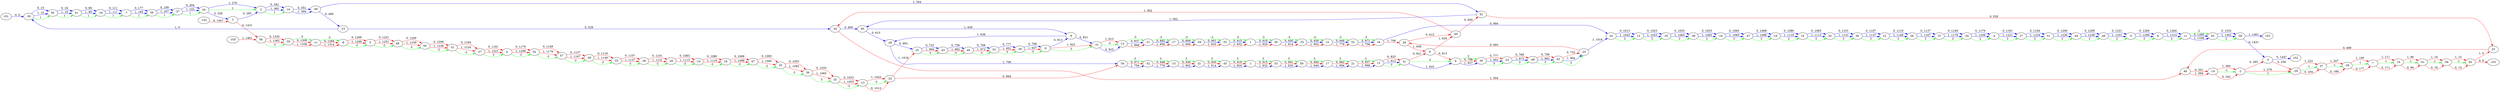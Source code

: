 digraph G
{
rankdir = LR
101 -> -50[label="0, 0" color=blue]
50 -> -101[label="0, 0" color=red]
-50 -> 56[label="0, 15" color=blue]
-56 -> 50[label="0, 15" color=red]
56 -> 41[label="0, 16" color=blue]
-41 -> -56[label="0, 16" color=red]
41 -> -19[label="0, 90" color=blue]
19 -> -41[label="0, 90" color=red]
-19 -> -7[label="0, 111" color=blue]
7 -> 19[label="0, 111" color=red]
-7 -> 39[label="0, 177" color=blue]
-39 -> 7[label="0, 177" color=red]
39 -> -37[label="0, 189" color=blue]
37 -> -39[label="0, 189" color=red]
-37 -> 29[label="0, 204" color=blue]
-29 -> 37[label="0, 204" color=red]
29 -> 3[label="0, 258" color=blue]
-3 -> -29[label="0, 258" color=red]
3 -> 2[label="0, 285" color=blue]
-2 -> -3[label="0, 285" color=red]
2 -> 14[label="0, 342" color=blue]
-14 -> -2[label="0, 342" color=red]
14 -> -46[label="0, 351" color=blue]
46 -> -14[label="0, 351" color=red]
-46 -> -23[label="0, 489" color=blue]
23 -> 46[label="0, 489" color=red]
-23 -> -42[label="0, 529" color=blue]
42 -> 23[label="0, 529" color=red]
-42 -> 40[label="0, 600" color=blue]
-40 -> 42[label="0, 600" color=red]
40 -> -28[label="0, 615" color=blue]
28 -> -40[label="0, 615" color=red]
-28 -> 25[label="0, 693" color=blue]
-25 -> 28[label="0, 693" color=red]
25 -> -43[label="0, 732" color=blue]
43 -> -25[label="0, 732" color=red]
-43 -> 49[label="0, 756" color=blue]
-49 -> 43[label="0, 756" color=red]
49 -> 33[label="0, 768" color=blue]
-33 -> -49[label="0, 768" color=red]
33 -> -30[label="0, 777" color=blue]
30 -> -33[label="0, 777" color=red]
-30 -> -9[label="0, 798" color=blue]
9 -> 30[label="0, 798" color=red]
-9 -> -6[label="0, 813" color=blue]
6 -> 9[label="0, 813" color=red]
-6 -> -31[label="0, 821" color=blue]
31 -> 6[label="0, 821" color=red]
-31 -> -12[label="0, 825" color=blue]
12 -> 31[label="0, 825" color=red]
-12 -> -21[label="0, 837" color=blue]
21 -> 12[label="0, 837" color=red]
-21 -> -17[label="0, 882" color=blue]
17 -> 21[label="0, 882" color=red]
-17 -> -59[label="0, 894" color=blue]
59 -> 17[label="0, 894" color=red]
-59 -> -53[label="0, 901" color=blue]
53 -> 59[label="0, 901" color=red]
-53 -> 1[label="0, 915" color=blue]
-1 -> 53[label="0, 915" color=red]
1 -> 45[label="0, 918" color=blue]
-45 -> -1[label="0, 918" color=red]
45 -> -32[label="0, 930" color=blue]
32 -> -45[label="0, 930" color=red]
-32 -> 15[label="0, 936" color=blue]
-15 -> 32[label="0, 936" color=red]
15 -> 52[label="0, 948" color=blue]
-52 -> -15[label="0, 948" color=red]
52 -> 34[label="0, 971" color=blue]
-34 -> -52[label="0, 971" color=red]
34 -> 24[label="0, 994" color=blue]
-24 -> -34[label="0, 994" color=red]
24 -> 13[label="0, 1013" color=blue]
-13 -> -24[label="0, 1013" color=red]
13 -> -35[label="0, 1023" color=blue]
35 -> -13[label="0, 1023" color=red]
-35 -> -36[label="0, 1035" color=blue]
36 -> 35[label="0, 1035" color=red]
-36 -> -16[label="0, 1053" color=blue]
16 -> 36[label="0, 1053" color=red]
-16 -> -47[label="0, 1065" color=blue]
47 -> 16[label="0, 1065" color=red]
-47 -> -18[label="0, 1068" color=blue]
18 -> 47[label="0, 1068" color=red]
-18 -> 10[label="0, 1080" color=blue]
-10 -> 18[label="0, 1080" color=red]
10 -> 20[label="0, 1083" color=blue]
-20 -> -10[label="0, 1083" color=red]
20 -> 38[label="0, 1101" color=blue]
-38 -> -20[label="0, 1101" color=red]
38 -> 22[label="0, 1107" color=blue]
-22 -> -38[label="0, 1107" color=red]
22 -> 26[label="0, 1119" color=blue]
-26 -> -22[label="0, 1119" color=red]
26 -> -57[label="0, 1137" color=blue]
57 -> -26[label="0, 1137" color=red]
-57 -> -54[label="0, 1149" color=blue]
54 -> 57[label="0, 1149" color=red]
-54 -> -4[label="0, 1179" color=blue]
4 -> 54[label="0, 1179" color=red]
-4 -> 27[label="0, 1191" color=blue]
-27 -> 4[label="0, 1191" color=red]
27 -> 51[label="0, 1194" color=blue]
-51 -> -27[label="0, 1194" color=red]
51 -> -44[label="0, 1206" color=blue]
44 -> -51[label="0, 1206" color=red]
-44 -> -48[label="0, 1209" color=blue]
48 -> 44[label="0, 1209" color=red]
-48 -> -5[label="0, 1221" color=blue]
5 -> 48[label="0, 1221" color=red]
-5 -> 8[label="0, 1269" color=blue]
-8 -> 5[label="0, 1269" color=red]
8 -> 11[label="0, 1284" color=blue]
-11 -> -8[label="0, 1284" color=red]
11 -> 55[label="0, 1309" color=blue]
-55 -> -11[label="0, 1309" color=red]
55 -> -58[label="0, 1332" color=blue]
58 -> -55[label="0, 1332" color=red]
-58 -> -3[label="0, 1431" color=blue]
3 -> 58[label="0, 1431" color=red]
-3 -> 102[label="0, 1447" color=blue]
-102 -> 3[label="0, 1447" color=red]
-23 -> -50[label="1, 0" color=blue]
50 -> 23[label="1, 0" color=red]
-50 -> 56[label="1, 15" color=blue]
-56 -> 50[label="1, 15" color=red]
56 -> 41[label="1, 16" color=blue]
-41 -> -56[label="1, 16" color=red]
41 -> -19[label="1, 90" color=blue]
19 -> -41[label="1, 90" color=red]
-19 -> -7[label="1, 111" color=blue]
7 -> 19[label="1, 111" color=red]
-7 -> 39[label="1, 195" color=blue]
-39 -> 7[label="1, 195" color=red]
39 -> -37[label="1, 207" color=blue]
37 -> -39[label="1, 207" color=red]
-37 -> 29[label="1, 222" color=blue]
-29 -> 37[label="1, 222" color=red]
29 -> 2[label="1, 276" color=blue]
-2 -> -29[label="1, 276" color=red]
2 -> 14[label="1, 360" color=blue]
-14 -> -2[label="1, 360" color=red]
14 -> -46[label="1, 369" color=blue]
46 -> -14[label="1, 369" color=red]
-46 -> 42[label="1, 504" color=blue]
-42 -> 46[label="1, 504" color=red]
42 -> 40[label="1, 562" color=blue]
-40 -> -42[label="1, 562" color=red]
40 -> -6[label="1, 630" color=blue]
6 -> -40[label="1, 630" color=red]
-6 -> -28[label="1, 638" color=blue]
28 -> 6[label="1, 638" color=red]
-28 -> -34[label="1, 708" color=blue]
34 -> 28[label="1, 708" color=red]
-34 -> -52[label="1, 756" color=blue]
52 -> 34[label="1, 756" color=red]
-52 -> -15[label="1, 779" color=blue]
15 -> 52[label="1, 779" color=red]
-15 -> 32[label="1, 802" color=blue]
-32 -> 15[label="1, 802" color=red]
32 -> -45[label="1, 814" color=blue]
45 -> -32[label="1, 814" color=red]
-45 -> -1[label="1, 820" color=blue]
1 -> 45[label="1, 820" color=red]
-1 -> 53[label="1, 832" color=blue]
-53 -> 1[label="1, 832" color=red]
53 -> 59[label="1, 835" color=blue]
-59 -> -53[label="1, 835" color=red]
59 -> 17[label="1, 849" color=blue]
-17 -> -59[label="1, 849" color=red]
17 -> 21[label="1, 856" color=blue]
-21 -> -17[label="1, 856" color=red]
21 -> 12[label="1, 868" color=blue]
-12 -> -21[label="1, 868" color=red]
12 -> 31[label="1, 913" color=blue]
-31 -> -12[label="1, 913" color=red]
31 -> 9[label="1, 925" color=blue]
-9 -> -31[label="1, 925" color=red]
9 -> 30[label="1, 937" color=blue]
-30 -> -9[label="1, 937" color=red]
30 -> -33[label="1, 952" color=blue]
33 -> -30[label="1, 952" color=red]
-33 -> -49[label="1, 973" color=blue]
49 -> 33[label="1, 973" color=red]
-49 -> 43[label="1, 982" color=blue]
-43 -> 49[label="1, 982" color=red]
43 -> -25[label="1, 994" color=blue]
25 -> -43[label="1, 994" color=red]
-25 -> 24[label="1, 1018" color=blue]
-24 -> 25[label="1, 1018" color=red]
24 -> 13[label="1, 1043" color=blue]
-13 -> -24[label="1, 1043" color=red]
13 -> -35[label="1, 1053" color=blue]
35 -> -13[label="1, 1053" color=red]
-35 -> -36[label="1, 1065" color=blue]
36 -> 35[label="1, 1065" color=red]
-36 -> -16[label="1, 1083" color=blue]
16 -> 36[label="1, 1083" color=red]
-16 -> -47[label="1, 1095" color=blue]
47 -> 16[label="1, 1095" color=red]
-47 -> -18[label="1, 1098" color=blue]
18 -> 47[label="1, 1098" color=red]
-18 -> 10[label="1, 1110" color=blue]
-10 -> 18[label="1, 1110" color=red]
10 -> 20[label="1, 1113" color=blue]
-20 -> -10[label="1, 1113" color=red]
20 -> 38[label="1, 1131" color=blue]
-38 -> -20[label="1, 1131" color=red]
38 -> 22[label="1, 1137" color=blue]
-22 -> -38[label="1, 1137" color=red]
22 -> 26[label="1, 1149" color=blue]
-26 -> -22[label="1, 1149" color=red]
26 -> -57[label="1, 1167" color=blue]
57 -> -26[label="1, 1167" color=red]
-57 -> -54[label="1, 1179" color=blue]
54 -> 57[label="1, 1179" color=red]
-54 -> -4[label="1, 1209" color=blue]
4 -> 54[label="1, 1209" color=red]
-4 -> 27[label="1, 1221" color=blue]
-27 -> 4[label="1, 1221" color=red]
27 -> 51[label="1, 1224" color=blue]
-51 -> -27[label="1, 1224" color=red]
51 -> -44[label="1, 1236" color=blue]
44 -> -51[label="1, 1236" color=red]
-44 -> -48[label="1, 1239" color=blue]
48 -> 44[label="1, 1239" color=red]
-48 -> -5[label="1, 1251" color=blue]
5 -> 48[label="1, 1251" color=red]
-5 -> 8[label="1, 1299" color=blue]
-8 -> 5[label="1, 1299" color=red]
8 -> 11[label="1, 1314" color=blue]
-11 -> -8[label="1, 1314" color=red]
11 -> 55[label="1, 1339" color=blue]
-55 -> -11[label="1, 1339" color=red]
55 -> -58[label="1, 1362" color=blue]
58 -> -55[label="1, 1362" color=red]
-58 -> 103[label="1, 1461" color=blue]
-103 -> 58[label="1, 1461" color=red]
-50 -> 56[label="1" color=green]
-56 -> 50[label="-1" color=green]
56 -> 41[label="1" color=green]
-41 -> -56[label="-1" color=green]
41 -> -19[label="1" color=green]
19 -> -41[label="-1" color=green]
-19 -> -7[label="1" color=green]
7 -> 19[label="-1" color=green]
-7 -> 39[label="1" color=green]
-39 -> 7[label="-1" color=green]
39 -> -37[label="1" color=green]
37 -> -39[label="-1" color=green]
-37 -> 29[label="1" color=green]
-29 -> 37[label="-1" color=green]
29 -> 2[label="1" color=green]
-2 -> -29[label="-1" color=green]
2 -> 14[label="1" color=green]
-14 -> -2[label="-1" color=green]
24 -> 13[label="2" color=green]
-13 -> -24[label="-2" color=green]
13 -> -35[label="2" color=green]
35 -> -13[label="-2" color=green]
-35 -> -36[label="2" color=green]
36 -> 35[label="-2" color=green]
-36 -> -16[label="2" color=green]
16 -> 36[label="-2" color=green]
-16 -> -47[label="2" color=green]
47 -> 16[label="-2" color=green]
-47 -> -18[label="2" color=green]
18 -> 47[label="-2" color=green]
-18 -> 10[label="2" color=green]
-10 -> 18[label="-2" color=green]
10 -> 20[label="2" color=green]
-20 -> -10[label="-2" color=green]
20 -> 38[label="2" color=green]
-38 -> -20[label="-2" color=green]
38 -> 22[label="2" color=green]
-22 -> -38[label="-2" color=green]
22 -> 26[label="2" color=green]
-26 -> -22[label="-2" color=green]
26 -> -57[label="2" color=green]
57 -> -26[label="-2" color=green]
-57 -> -54[label="2" color=green]
54 -> 57[label="-2" color=green]
-54 -> -4[label="2" color=green]
4 -> 54[label="-2" color=green]
-4 -> 27[label="2" color=green]
-27 -> 4[label="-2" color=green]
27 -> 51[label="2" color=green]
-51 -> -27[label="-2" color=green]
51 -> -44[label="2" color=green]
44 -> -51[label="-2" color=green]
-44 -> -48[label="2" color=green]
48 -> 44[label="-2" color=green]
-48 -> -5[label="2" color=green]
5 -> 48[label="-2" color=green]
-5 -> 8[label="2" color=green]
-8 -> 5[label="-2" color=green]
8 -> 11[label="2" color=green]
-11 -> -8[label="-2" color=green]
11 -> 55[label="2" color=green]
-55 -> -11[label="-2" color=green]
55 -> -58[label="2" color=green]
58 -> -55[label="-2" color=green]
-34 -> -52[label="3" color=green]
52 -> 34[label="-3" color=green]
-52 -> -15[label="3" color=green]
15 -> 52[label="-3" color=green]
-15 -> 32[label="3" color=green]
-32 -> 15[label="-3" color=green]
32 -> -45[label="3" color=green]
45 -> -32[label="-3" color=green]
-45 -> -1[label="3" color=green]
1 -> 45[label="-3" color=green]
-1 -> 53[label="3" color=green]
-53 -> 1[label="-3" color=green]
53 -> 59[label="3" color=green]
-59 -> -53[label="-3" color=green]
59 -> 17[label="3" color=green]
-17 -> -59[label="-3" color=green]
17 -> 21[label="3" color=green]
-21 -> -17[label="-3" color=green]
21 -> 12[label="3" color=green]
-12 -> -21[label="-3" color=green]
12 -> 31[label="3" color=green]
-31 -> -12[label="-3" color=green]
31 -> 9[label="3" color=green]
-9 -> -31[label="-3" color=green]
9 -> 30[label="3" color=green]
-30 -> -9[label="-3" color=green]
30 -> -33[label="3" color=green]
33 -> -30[label="-3" color=green]
-33 -> -49[label="3" color=green]
49 -> 33[label="-3" color=green]
-49 -> 43[label="3" color=green]
-43 -> 49[label="-3" color=green]
43 -> -25[label="3" color=green]
25 -> -43[label="-3" color=green]
}
